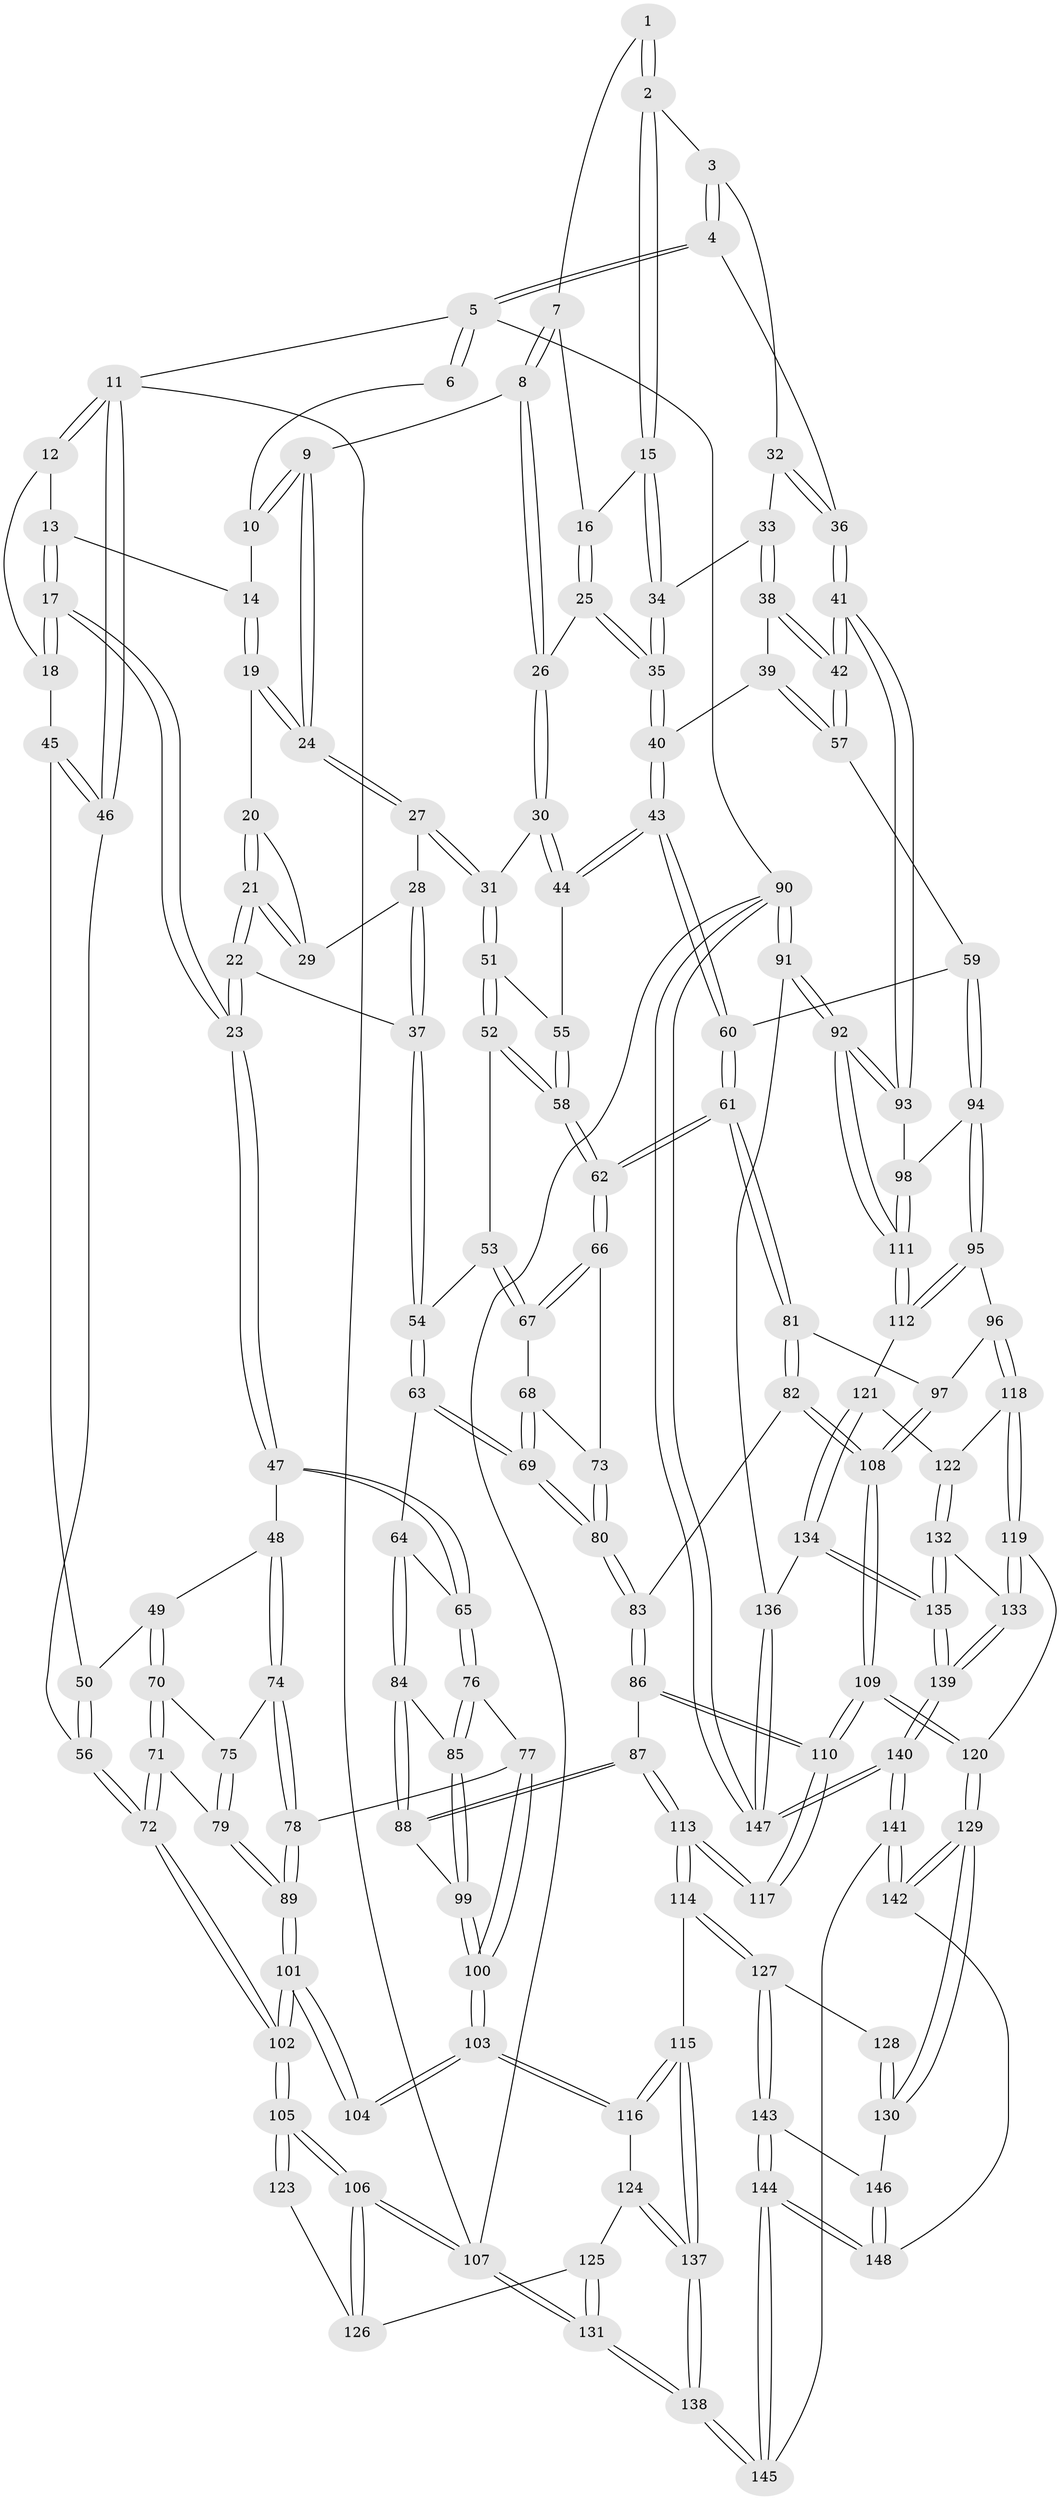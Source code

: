 // coarse degree distribution, {3: 0.16666666666666666, 4: 0.45555555555555555, 5: 0.3, 6: 0.06666666666666667, 8: 0.011111111111111112}
// Generated by graph-tools (version 1.1) at 2025/42/03/06/25 10:42:36]
// undirected, 148 vertices, 367 edges
graph export_dot {
graph [start="1"]
  node [color=gray90,style=filled];
  1 [pos="+0.8279539605231013+0"];
  2 [pos="+0.8759372888597757+0.13149063849859585"];
  3 [pos="+0.9819539558332384+0.09346923717921783"];
  4 [pos="+1+0"];
  5 [pos="+1+0"];
  6 [pos="+0.7982174545125111+0"];
  7 [pos="+0.7881824976777924+0.10893105203400687"];
  8 [pos="+0.6875916349704803+0.08159752929249071"];
  9 [pos="+0.6841972480952404+0.06728229981908844"];
  10 [pos="+0.6566485981726744+0"];
  11 [pos="+0+0"];
  12 [pos="+0.12132547374291242+0"];
  13 [pos="+0.35242895095099963+0"];
  14 [pos="+0.47905766539214883+0"];
  15 [pos="+0.8711257318523838+0.14380534458645622"];
  16 [pos="+0.791980096044441+0.12157892476499607"];
  17 [pos="+0.28709298255251015+0.25410037178456735"];
  18 [pos="+0.15013572426358654+0.1794893617717309"];
  19 [pos="+0.4881053414767178+0"];
  20 [pos="+0.48457754887805005+0.02348219540428536"];
  21 [pos="+0.39543424640001684+0.2109846805592917"];
  22 [pos="+0.3439726932755787+0.27371495963168535"];
  23 [pos="+0.2927016846667218+0.2658625437272032"];
  24 [pos="+0.5836628268960714+0.13883682257298727"];
  25 [pos="+0.7251422243321006+0.19134269333301762"];
  26 [pos="+0.6954525320627464+0.17911420097085626"];
  27 [pos="+0.5969275823198015+0.2164875021695994"];
  28 [pos="+0.5287268528969257+0.1962619617238616"];
  29 [pos="+0.4983669945974506+0.14049309303358148"];
  30 [pos="+0.635577676758331+0.21434890031533443"];
  31 [pos="+0.6015800456418835+0.22017359949801088"];
  32 [pos="+0.9526875300699076+0.1950433929749674"];
  33 [pos="+0.9241297567240128+0.21266266548836218"];
  34 [pos="+0.8698886546517431+0.16951157829135463"];
  35 [pos="+0.7825240179764907+0.23568290134537442"];
  36 [pos="+1+0.1778347233162403"];
  37 [pos="+0.3812283128484943+0.2900095360529351"];
  38 [pos="+0.9344928905427032+0.264457869837091"];
  39 [pos="+0.8622286970893192+0.3002009878728072"];
  40 [pos="+0.7963222529083273+0.31704304656306553"];
  41 [pos="+1+0.4183178032710224"];
  42 [pos="+1+0.4086183404323669"];
  43 [pos="+0.7783609854623788+0.3663774960756565"];
  44 [pos="+0.7045825687978423+0.34789772084742343"];
  45 [pos="+0.08533158225448151+0.19319266892686546"];
  46 [pos="+0+0"];
  47 [pos="+0.2434190746585354+0.3437772469188918"];
  48 [pos="+0.19887892955323935+0.3634909584181744"];
  49 [pos="+0.11922714411141226+0.36637202382387496"];
  50 [pos="+0.05695968898719184+0.2506905132050065"];
  51 [pos="+0.5937440198046388+0.24196667952175713"];
  52 [pos="+0.5439768870539434+0.33812890925916916"];
  53 [pos="+0.5010982186339638+0.34803211419441626"];
  54 [pos="+0.43013991857437167+0.33329312179615317"];
  55 [pos="+0.6678677457329842+0.3548040097519188"];
  56 [pos="+0+0.36277778908138125"];
  57 [pos="+1+0.4261129043543029"];
  58 [pos="+0.6059285820635827+0.3787994829497926"];
  59 [pos="+0.842621291867041+0.46384296453147733"];
  60 [pos="+0.799824768635184+0.4398683070023134"];
  61 [pos="+0.6605671759863863+0.5293233951129354"];
  62 [pos="+0.6177858388473175+0.48006831338468353"];
  63 [pos="+0.4157453029096123+0.47724058704999117"];
  64 [pos="+0.4131821299927867+0.47772413446007705"];
  65 [pos="+0.2882710748613058+0.4596179914600199"];
  66 [pos="+0.5710238476342373+0.47452223756544676"];
  67 [pos="+0.5179646203725173+0.442758514657375"];
  68 [pos="+0.5176152096359391+0.4430923061396878"];
  69 [pos="+0.44020061156841017+0.49907475825576975"];
  70 [pos="+0.047883979795810896+0.40546535994184396"];
  71 [pos="+0+0.4398232168446616"];
  72 [pos="+0+0.43284799288992115"];
  73 [pos="+0.5118425804993054+0.514621067246882"];
  74 [pos="+0.15781264081721863+0.5072094542876997"];
  75 [pos="+0.10914799509352154+0.4728632090611093"];
  76 [pos="+0.27838607673313925+0.5138870972564688"];
  77 [pos="+0.2510336539407232+0.5334541892550447"];
  78 [pos="+0.15907621391142146+0.5413761200021627"];
  79 [pos="+0.06833709559018093+0.5363480751255555"];
  80 [pos="+0.46814452635742354+0.5568085509662465"];
  81 [pos="+0.6568844936305575+0.5447089268999001"];
  82 [pos="+0.5180598706648135+0.6048042632611109"];
  83 [pos="+0.47531474338518453+0.6041875276190897"];
  84 [pos="+0.3354050945227976+0.5623234361395242"];
  85 [pos="+0.3296174454149704+0.5604522300973167"];
  86 [pos="+0.44131313862610183+0.63993752026764"];
  87 [pos="+0.4395053275192649+0.6409326327079022"];
  88 [pos="+0.40336303059829764+0.6271846312411054"];
  89 [pos="+0.1240629477449358+0.583937119138058"];
  90 [pos="+1+1"];
  91 [pos="+1+0.9200284224381218"];
  92 [pos="+1+0.8922694639200905"];
  93 [pos="+1+0.5640119229380529"];
  94 [pos="+0.8640145767172264+0.6192250053882051"];
  95 [pos="+0.8612889327363324+0.6220809995440044"];
  96 [pos="+0.7956212324861319+0.673827062363939"];
  97 [pos="+0.6663045862954917+0.5670158913802626"];
  98 [pos="+0.9061130367963054+0.6263613271532034"];
  99 [pos="+0.25384876235305764+0.6618017373109741"];
  100 [pos="+0.25229839770625423+0.6626525280275544"];
  101 [pos="+0.12328703521033219+0.6000980818690927"];
  102 [pos="+0+0.7327150216663936"];
  103 [pos="+0.22424862326447106+0.6975044318890355"];
  104 [pos="+0.17479845454657533+0.6862575833959541"];
  105 [pos="+0+0.7483213226873305"];
  106 [pos="+0+0.7880525681251696"];
  107 [pos="+0+1"];
  108 [pos="+0.6255946058160556+0.7368191678113939"];
  109 [pos="+0.635245744396957+0.7965405719955434"];
  110 [pos="+0.5912917522171257+0.7897174051724255"];
  111 [pos="+0.9948787951542959+0.8043200669528833"];
  112 [pos="+0.9378250694542631+0.8037072894821895"];
  113 [pos="+0.39243645370444147+0.7624548804522315"];
  114 [pos="+0.33760108581219556+0.8220816143800312"];
  115 [pos="+0.33466709842928005+0.8221911256663009"];
  116 [pos="+0.3002109362286868+0.8011871204817749"];
  117 [pos="+0.5808646874603892+0.7914002766899474"];
  118 [pos="+0.7831560751301307+0.7179770631660278"];
  119 [pos="+0.6661910520596597+0.8033090374311791"];
  120 [pos="+0.6356348046053995+0.7968849437117396"];
  121 [pos="+0.8987862816091879+0.809372224000676"];
  122 [pos="+0.8899450334729039+0.8099967679247653"];
  123 [pos="+0.1737280954405535+0.6872403965563061"];
  124 [pos="+0.15169954999319407+0.8548843850350731"];
  125 [pos="+0.10574163513278653+0.8239302574769541"];
  126 [pos="+0.09126862238389198+0.806170416322524"];
  127 [pos="+0.376930165221125+0.8577127744898042"];
  128 [pos="+0.4839307240434417+0.8494437628310018"];
  129 [pos="+0.5549326565637817+0.9362311807706042"];
  130 [pos="+0.5345674133511095+0.9315411725158762"];
  131 [pos="+0+1"];
  132 [pos="+0.8462079312057043+0.8657411927414717"];
  133 [pos="+0.7024587216044208+0.8555636252195432"];
  134 [pos="+0.9099173349434109+0.9348836446126132"];
  135 [pos="+0.8507860900352965+0.9276422286607541"];
  136 [pos="+0.9216756288347938+0.9383297140873299"];
  137 [pos="+0.17485367991526513+1"];
  138 [pos="+0.10880012870141964+1"];
  139 [pos="+0.7478702600555016+1"];
  140 [pos="+0.7297703175020319+1"];
  141 [pos="+0.6598350764980295+1"];
  142 [pos="+0.5580784486812481+0.9472854799471437"];
  143 [pos="+0.40453388365024556+0.9060261633306317"];
  144 [pos="+0.4070269989881681+1"];
  145 [pos="+0.37722884093214315+1"];
  146 [pos="+0.5068638621439282+0.9318407524901112"];
  147 [pos="+0.7713240784981016+1"];
  148 [pos="+0.4487360533591184+1"];
  1 -- 2;
  1 -- 2;
  1 -- 7;
  2 -- 3;
  2 -- 15;
  2 -- 15;
  3 -- 4;
  3 -- 4;
  3 -- 32;
  4 -- 5;
  4 -- 5;
  4 -- 36;
  5 -- 6;
  5 -- 6;
  5 -- 11;
  5 -- 90;
  6 -- 10;
  7 -- 8;
  7 -- 8;
  7 -- 16;
  8 -- 9;
  8 -- 26;
  8 -- 26;
  9 -- 10;
  9 -- 10;
  9 -- 24;
  9 -- 24;
  10 -- 14;
  11 -- 12;
  11 -- 12;
  11 -- 46;
  11 -- 46;
  11 -- 107;
  12 -- 13;
  12 -- 18;
  13 -- 14;
  13 -- 17;
  13 -- 17;
  14 -- 19;
  14 -- 19;
  15 -- 16;
  15 -- 34;
  15 -- 34;
  16 -- 25;
  16 -- 25;
  17 -- 18;
  17 -- 18;
  17 -- 23;
  17 -- 23;
  18 -- 45;
  19 -- 20;
  19 -- 24;
  19 -- 24;
  20 -- 21;
  20 -- 21;
  20 -- 29;
  21 -- 22;
  21 -- 22;
  21 -- 29;
  21 -- 29;
  22 -- 23;
  22 -- 23;
  22 -- 37;
  23 -- 47;
  23 -- 47;
  24 -- 27;
  24 -- 27;
  25 -- 26;
  25 -- 35;
  25 -- 35;
  26 -- 30;
  26 -- 30;
  27 -- 28;
  27 -- 31;
  27 -- 31;
  28 -- 29;
  28 -- 37;
  28 -- 37;
  30 -- 31;
  30 -- 44;
  30 -- 44;
  31 -- 51;
  31 -- 51;
  32 -- 33;
  32 -- 36;
  32 -- 36;
  33 -- 34;
  33 -- 38;
  33 -- 38;
  34 -- 35;
  34 -- 35;
  35 -- 40;
  35 -- 40;
  36 -- 41;
  36 -- 41;
  37 -- 54;
  37 -- 54;
  38 -- 39;
  38 -- 42;
  38 -- 42;
  39 -- 40;
  39 -- 57;
  39 -- 57;
  40 -- 43;
  40 -- 43;
  41 -- 42;
  41 -- 42;
  41 -- 93;
  41 -- 93;
  42 -- 57;
  42 -- 57;
  43 -- 44;
  43 -- 44;
  43 -- 60;
  43 -- 60;
  44 -- 55;
  45 -- 46;
  45 -- 46;
  45 -- 50;
  46 -- 56;
  47 -- 48;
  47 -- 65;
  47 -- 65;
  48 -- 49;
  48 -- 74;
  48 -- 74;
  49 -- 50;
  49 -- 70;
  49 -- 70;
  50 -- 56;
  50 -- 56;
  51 -- 52;
  51 -- 52;
  51 -- 55;
  52 -- 53;
  52 -- 58;
  52 -- 58;
  53 -- 54;
  53 -- 67;
  53 -- 67;
  54 -- 63;
  54 -- 63;
  55 -- 58;
  55 -- 58;
  56 -- 72;
  56 -- 72;
  57 -- 59;
  58 -- 62;
  58 -- 62;
  59 -- 60;
  59 -- 94;
  59 -- 94;
  60 -- 61;
  60 -- 61;
  61 -- 62;
  61 -- 62;
  61 -- 81;
  61 -- 81;
  62 -- 66;
  62 -- 66;
  63 -- 64;
  63 -- 69;
  63 -- 69;
  64 -- 65;
  64 -- 84;
  64 -- 84;
  65 -- 76;
  65 -- 76;
  66 -- 67;
  66 -- 67;
  66 -- 73;
  67 -- 68;
  68 -- 69;
  68 -- 69;
  68 -- 73;
  69 -- 80;
  69 -- 80;
  70 -- 71;
  70 -- 71;
  70 -- 75;
  71 -- 72;
  71 -- 72;
  71 -- 79;
  72 -- 102;
  72 -- 102;
  73 -- 80;
  73 -- 80;
  74 -- 75;
  74 -- 78;
  74 -- 78;
  75 -- 79;
  75 -- 79;
  76 -- 77;
  76 -- 85;
  76 -- 85;
  77 -- 78;
  77 -- 100;
  77 -- 100;
  78 -- 89;
  78 -- 89;
  79 -- 89;
  79 -- 89;
  80 -- 83;
  80 -- 83;
  81 -- 82;
  81 -- 82;
  81 -- 97;
  82 -- 83;
  82 -- 108;
  82 -- 108;
  83 -- 86;
  83 -- 86;
  84 -- 85;
  84 -- 88;
  84 -- 88;
  85 -- 99;
  85 -- 99;
  86 -- 87;
  86 -- 110;
  86 -- 110;
  87 -- 88;
  87 -- 88;
  87 -- 113;
  87 -- 113;
  88 -- 99;
  89 -- 101;
  89 -- 101;
  90 -- 91;
  90 -- 91;
  90 -- 147;
  90 -- 147;
  90 -- 107;
  91 -- 92;
  91 -- 92;
  91 -- 136;
  92 -- 93;
  92 -- 93;
  92 -- 111;
  92 -- 111;
  93 -- 98;
  94 -- 95;
  94 -- 95;
  94 -- 98;
  95 -- 96;
  95 -- 112;
  95 -- 112;
  96 -- 97;
  96 -- 118;
  96 -- 118;
  97 -- 108;
  97 -- 108;
  98 -- 111;
  98 -- 111;
  99 -- 100;
  99 -- 100;
  100 -- 103;
  100 -- 103;
  101 -- 102;
  101 -- 102;
  101 -- 104;
  101 -- 104;
  102 -- 105;
  102 -- 105;
  103 -- 104;
  103 -- 104;
  103 -- 116;
  103 -- 116;
  105 -- 106;
  105 -- 106;
  105 -- 123;
  105 -- 123;
  106 -- 107;
  106 -- 107;
  106 -- 126;
  106 -- 126;
  107 -- 131;
  107 -- 131;
  108 -- 109;
  108 -- 109;
  109 -- 110;
  109 -- 110;
  109 -- 120;
  109 -- 120;
  110 -- 117;
  110 -- 117;
  111 -- 112;
  111 -- 112;
  112 -- 121;
  113 -- 114;
  113 -- 114;
  113 -- 117;
  113 -- 117;
  114 -- 115;
  114 -- 127;
  114 -- 127;
  115 -- 116;
  115 -- 116;
  115 -- 137;
  115 -- 137;
  116 -- 124;
  118 -- 119;
  118 -- 119;
  118 -- 122;
  119 -- 120;
  119 -- 133;
  119 -- 133;
  120 -- 129;
  120 -- 129;
  121 -- 122;
  121 -- 134;
  121 -- 134;
  122 -- 132;
  122 -- 132;
  123 -- 126;
  124 -- 125;
  124 -- 137;
  124 -- 137;
  125 -- 126;
  125 -- 131;
  125 -- 131;
  127 -- 128;
  127 -- 143;
  127 -- 143;
  128 -- 130;
  128 -- 130;
  129 -- 130;
  129 -- 130;
  129 -- 142;
  129 -- 142;
  130 -- 146;
  131 -- 138;
  131 -- 138;
  132 -- 133;
  132 -- 135;
  132 -- 135;
  133 -- 139;
  133 -- 139;
  134 -- 135;
  134 -- 135;
  134 -- 136;
  135 -- 139;
  135 -- 139;
  136 -- 147;
  136 -- 147;
  137 -- 138;
  137 -- 138;
  138 -- 145;
  138 -- 145;
  139 -- 140;
  139 -- 140;
  140 -- 141;
  140 -- 141;
  140 -- 147;
  140 -- 147;
  141 -- 142;
  141 -- 142;
  141 -- 145;
  142 -- 148;
  143 -- 144;
  143 -- 144;
  143 -- 146;
  144 -- 145;
  144 -- 145;
  144 -- 148;
  144 -- 148;
  146 -- 148;
  146 -- 148;
}
